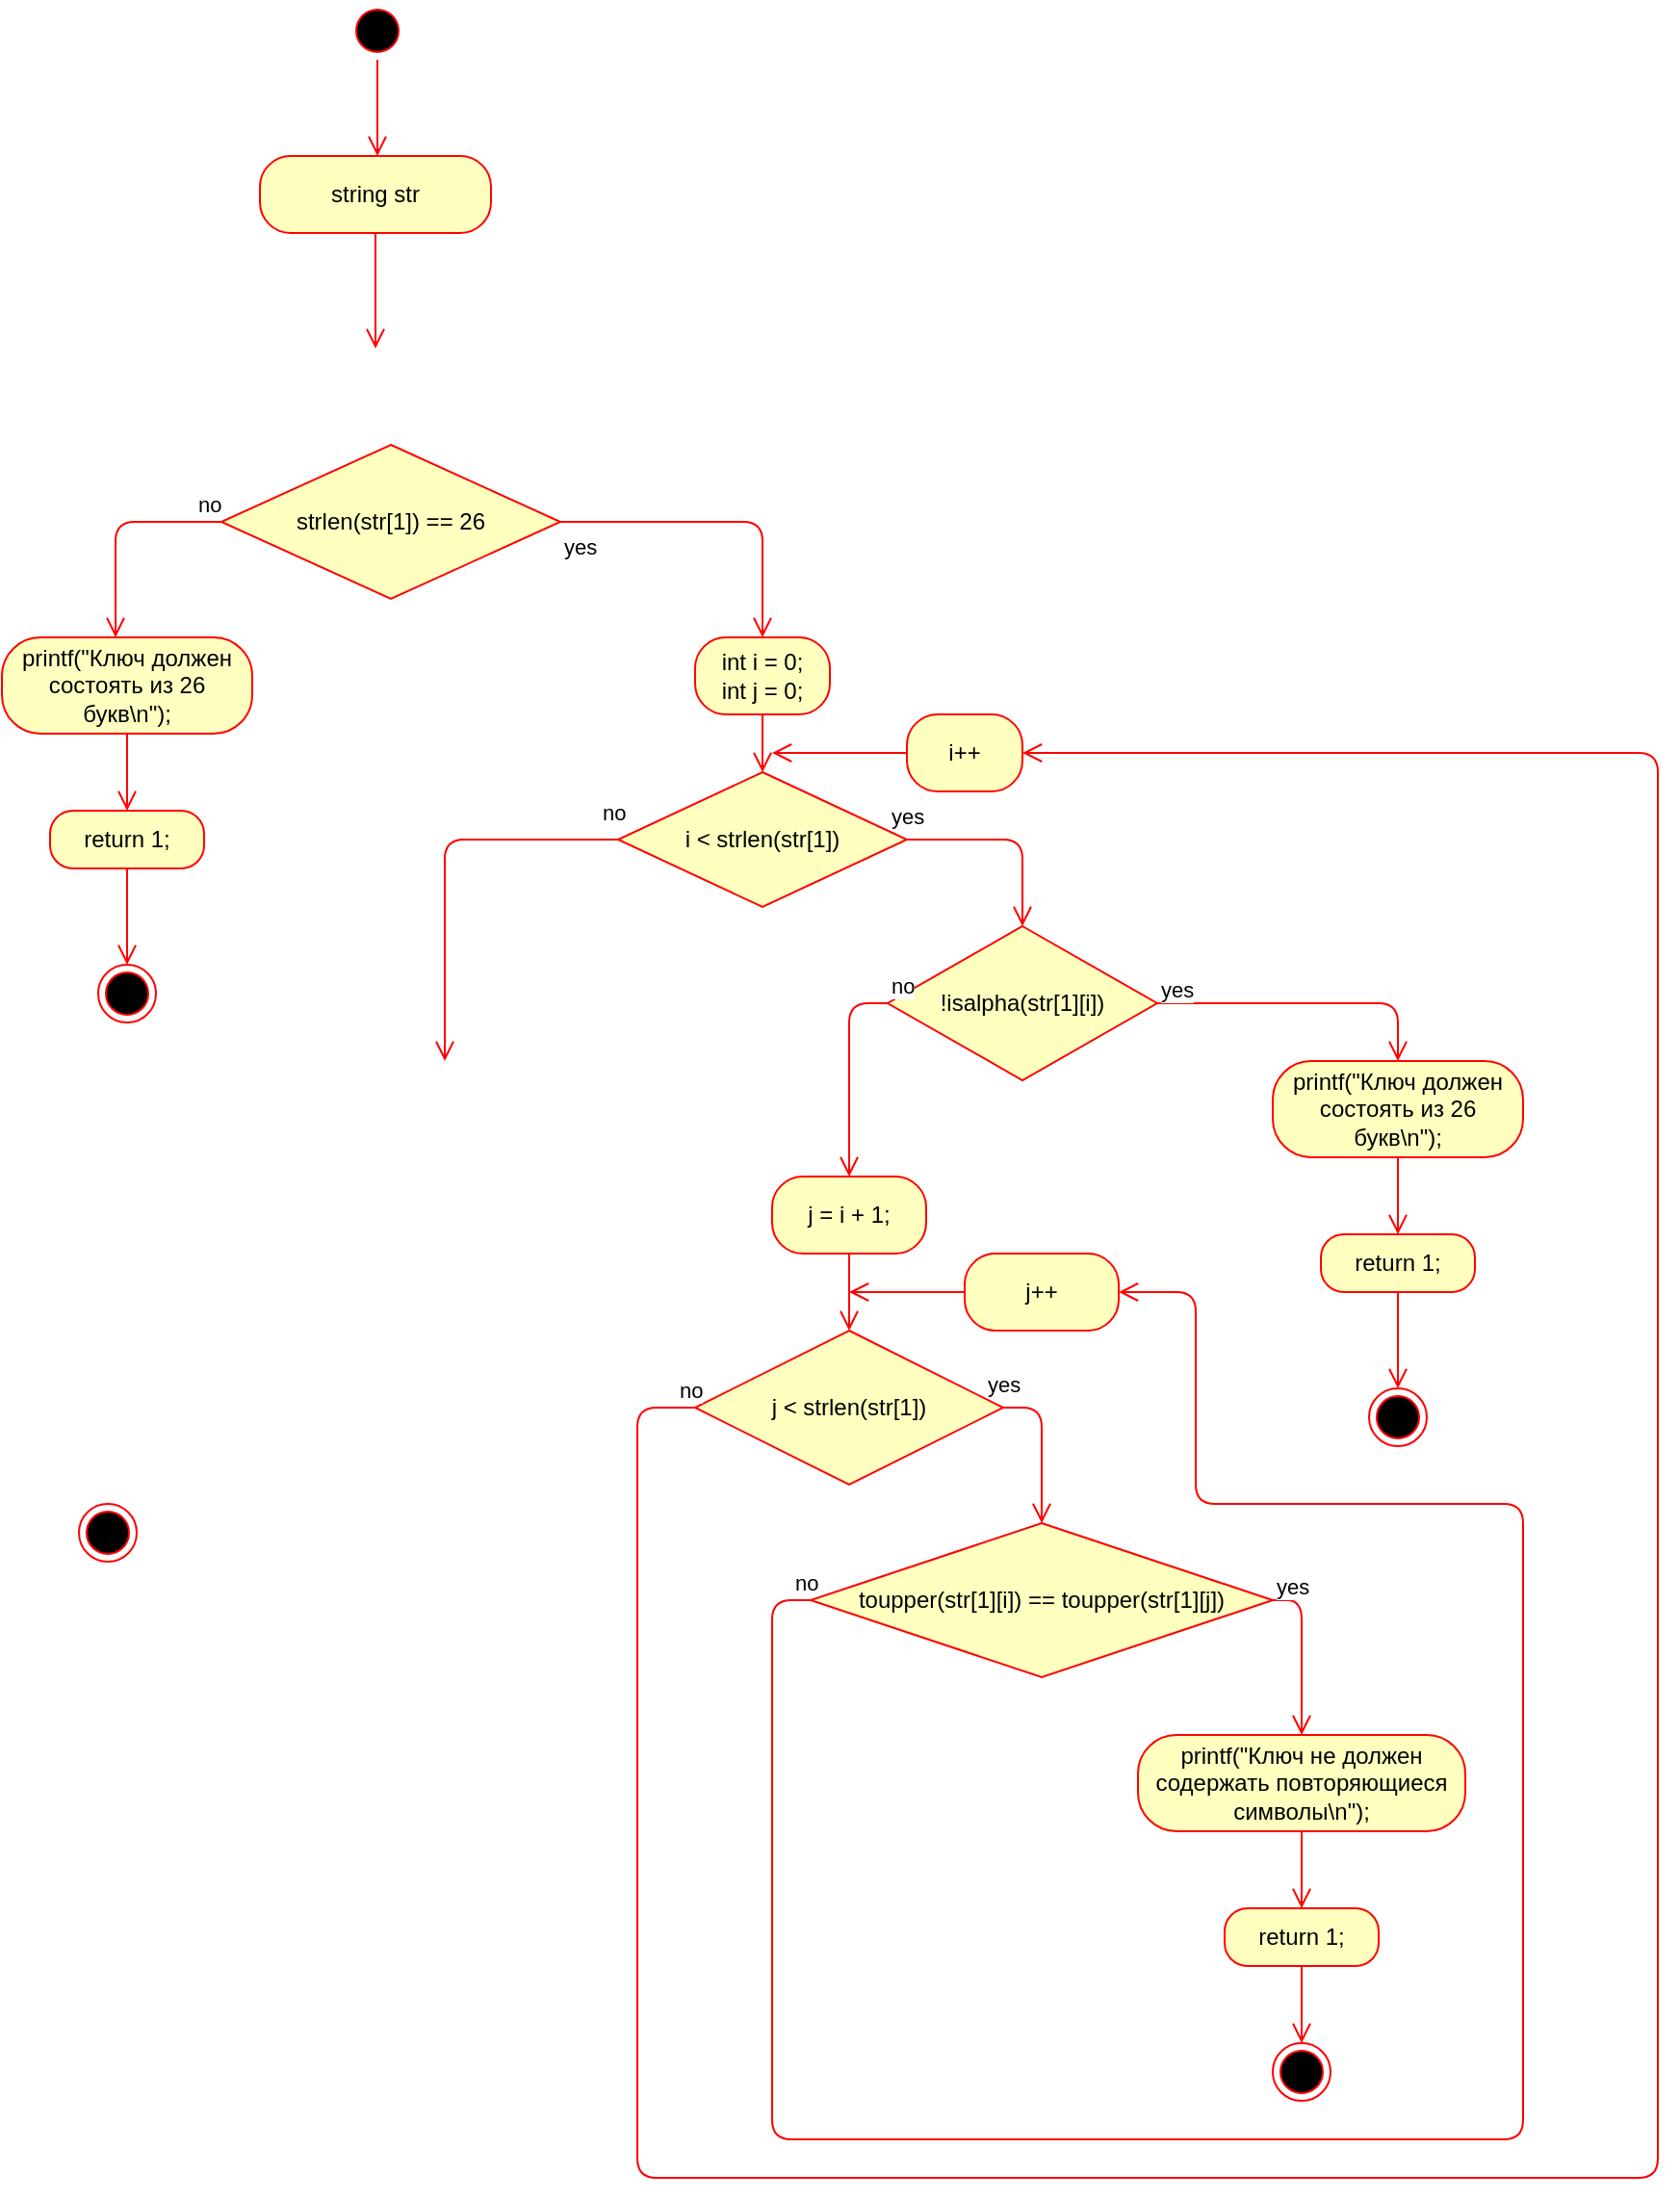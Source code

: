 <mxfile version="13.9.8" type="github">
  <diagram id="gMftlSXkGSuHVQYhd6Ju" name="Page-1">
    <mxGraphModel dx="702" dy="761" grid="1" gridSize="10" guides="1" tooltips="1" connect="1" arrows="1" fold="1" page="1" pageScale="1" pageWidth="827" pageHeight="1169" math="0" shadow="0">
      <root>
        <mxCell id="0" />
        <mxCell id="1" parent="0" />
        <mxCell id="4JtTPFdY17eOpFX0X-39-1" value="" style="ellipse;html=1;shape=endState;fillColor=#000000;strokeColor=#ff0000;" vertex="1" parent="1">
          <mxGeometry x="260" y="790" width="30" height="30" as="geometry" />
        </mxCell>
        <mxCell id="4JtTPFdY17eOpFX0X-39-2" value="" style="ellipse;html=1;shape=startState;fillColor=#000000;strokeColor=#ff0000;" vertex="1" parent="1">
          <mxGeometry x="400" y="10" width="30" height="30" as="geometry" />
        </mxCell>
        <mxCell id="4JtTPFdY17eOpFX0X-39-3" value="" style="edgeStyle=orthogonalEdgeStyle;html=1;verticalAlign=bottom;endArrow=open;endSize=8;strokeColor=#ff0000;" edge="1" source="4JtTPFdY17eOpFX0X-39-2" parent="1">
          <mxGeometry relative="1" as="geometry">
            <mxPoint x="415" y="90" as="targetPoint" />
            <Array as="points">
              <mxPoint x="415" y="60" />
              <mxPoint x="415" y="60" />
            </Array>
          </mxGeometry>
        </mxCell>
        <mxCell id="4JtTPFdY17eOpFX0X-39-4" value="string str&lt;br&gt;" style="rounded=1;whiteSpace=wrap;html=1;arcSize=40;fontColor=#000000;fillColor=#ffffc0;strokeColor=#ff0000;" vertex="1" parent="1">
          <mxGeometry x="354" y="90" width="120" height="40" as="geometry" />
        </mxCell>
        <mxCell id="4JtTPFdY17eOpFX0X-39-5" value="" style="edgeStyle=orthogonalEdgeStyle;html=1;verticalAlign=bottom;endArrow=open;endSize=8;strokeColor=#ff0000;" edge="1" source="4JtTPFdY17eOpFX0X-39-4" parent="1">
          <mxGeometry relative="1" as="geometry">
            <mxPoint x="414" y="190" as="targetPoint" />
          </mxGeometry>
        </mxCell>
        <mxCell id="4JtTPFdY17eOpFX0X-39-6" value="strlen(str[1]) == 26" style="rhombus;whiteSpace=wrap;html=1;fillColor=#ffffc0;strokeColor=#ff0000;" vertex="1" parent="1">
          <mxGeometry x="334" y="240" width="176" height="80" as="geometry" />
        </mxCell>
        <mxCell id="4JtTPFdY17eOpFX0X-39-7" value="no" style="edgeStyle=orthogonalEdgeStyle;html=1;align=left;verticalAlign=bottom;endArrow=open;endSize=8;strokeColor=#ff0000;entryX=0.454;entryY=0;entryDx=0;entryDy=0;entryPerimeter=0;" edge="1" source="4JtTPFdY17eOpFX0X-39-6" parent="1" target="4JtTPFdY17eOpFX0X-39-46">
          <mxGeometry x="-0.756" relative="1" as="geometry">
            <mxPoint x="280" y="340" as="targetPoint" />
            <Array as="points">
              <mxPoint x="279" y="280" />
            </Array>
            <mxPoint as="offset" />
          </mxGeometry>
        </mxCell>
        <mxCell id="4JtTPFdY17eOpFX0X-39-8" value="yes" style="edgeStyle=orthogonalEdgeStyle;html=1;align=left;verticalAlign=top;endArrow=open;endSize=8;strokeColor=#ff0000;exitX=1;exitY=0.5;exitDx=0;exitDy=0;entryX=0.5;entryY=0;entryDx=0;entryDy=0;" edge="1" source="4JtTPFdY17eOpFX0X-39-6" parent="1" target="4JtTPFdY17eOpFX0X-39-9">
          <mxGeometry x="-1" relative="1" as="geometry">
            <mxPoint x="610" y="340" as="targetPoint" />
            <Array as="points">
              <mxPoint x="615" y="280" />
            </Array>
          </mxGeometry>
        </mxCell>
        <mxCell id="4JtTPFdY17eOpFX0X-39-9" value="int i = 0;&lt;br&gt;int j = 0;" style="rounded=1;whiteSpace=wrap;html=1;arcSize=40;fontColor=#000000;fillColor=#ffffc0;strokeColor=#ff0000;" vertex="1" parent="1">
          <mxGeometry x="580" y="340" width="70" height="40" as="geometry" />
        </mxCell>
        <mxCell id="4JtTPFdY17eOpFX0X-39-10" value="" style="edgeStyle=orthogonalEdgeStyle;html=1;verticalAlign=bottom;endArrow=open;endSize=8;strokeColor=#ff0000;entryX=0.5;entryY=0;entryDx=0;entryDy=0;" edge="1" source="4JtTPFdY17eOpFX0X-39-9" parent="1" target="4JtTPFdY17eOpFX0X-39-11">
          <mxGeometry relative="1" as="geometry">
            <mxPoint x="615" y="420" as="targetPoint" />
            <Array as="points" />
          </mxGeometry>
        </mxCell>
        <mxCell id="4JtTPFdY17eOpFX0X-39-11" value="i &amp;lt;&amp;nbsp;strlen(str[1])" style="rhombus;whiteSpace=wrap;html=1;fillColor=#ffffc0;strokeColor=#ff0000;" vertex="1" parent="1">
          <mxGeometry x="540" y="410" width="150" height="70" as="geometry" />
        </mxCell>
        <mxCell id="4JtTPFdY17eOpFX0X-39-12" value="no" style="edgeStyle=orthogonalEdgeStyle;html=1;align=left;verticalAlign=bottom;endArrow=open;endSize=8;strokeColor=#ff0000;" edge="1" source="4JtTPFdY17eOpFX0X-39-11" parent="1">
          <mxGeometry x="-0.902" y="-5" relative="1" as="geometry">
            <mxPoint x="450" y="560" as="targetPoint" />
            <Array as="points">
              <mxPoint x="450" y="445" />
            </Array>
            <mxPoint as="offset" />
          </mxGeometry>
        </mxCell>
        <mxCell id="4JtTPFdY17eOpFX0X-39-13" value="yes" style="edgeStyle=orthogonalEdgeStyle;html=1;align=left;verticalAlign=top;endArrow=open;endSize=8;strokeColor=#ff0000;exitX=1;exitY=0.5;exitDx=0;exitDy=0;" edge="1" source="4JtTPFdY17eOpFX0X-39-11" parent="1">
          <mxGeometry x="-1" y="27" relative="1" as="geometry">
            <mxPoint x="750" y="490" as="targetPoint" />
            <Array as="points">
              <mxPoint x="750" y="445" />
            </Array>
            <mxPoint x="-10" y="2" as="offset" />
          </mxGeometry>
        </mxCell>
        <mxCell id="4JtTPFdY17eOpFX0X-39-14" value="!isalpha(str[1][i])" style="rhombus;whiteSpace=wrap;html=1;fillColor=#ffffc0;strokeColor=#ff0000;" vertex="1" parent="1">
          <mxGeometry x="680" y="490" width="140" height="80" as="geometry" />
        </mxCell>
        <mxCell id="4JtTPFdY17eOpFX0X-39-15" value="no" style="edgeStyle=orthogonalEdgeStyle;html=1;align=left;verticalAlign=bottom;endArrow=open;endSize=8;strokeColor=#ff0000;entryX=0.5;entryY=0;entryDx=0;entryDy=0;" edge="1" source="4JtTPFdY17eOpFX0X-39-14" parent="1" target="4JtTPFdY17eOpFX0X-39-25">
          <mxGeometry x="-1" relative="1" as="geometry">
            <mxPoint x="660" y="620" as="targetPoint" />
            <Array as="points">
              <mxPoint x="660" y="530" />
            </Array>
          </mxGeometry>
        </mxCell>
        <mxCell id="4JtTPFdY17eOpFX0X-39-16" value="yes" style="edgeStyle=orthogonalEdgeStyle;html=1;align=left;verticalAlign=top;endArrow=open;endSize=8;strokeColor=#ff0000;entryX=0.5;entryY=0;entryDx=0;entryDy=0;" edge="1" source="4JtTPFdY17eOpFX0X-39-14" parent="1" target="4JtTPFdY17eOpFX0X-39-17">
          <mxGeometry x="-1" y="20" relative="1" as="geometry">
            <mxPoint x="870" y="590" as="targetPoint" />
            <Array as="points">
              <mxPoint x="945" y="530" />
            </Array>
            <mxPoint as="offset" />
          </mxGeometry>
        </mxCell>
        <mxCell id="4JtTPFdY17eOpFX0X-39-17" value="printf(&quot;Ключ должен состоять из 26 букв\n&quot;);" style="rounded=1;whiteSpace=wrap;html=1;arcSize=40;fontColor=#000000;fillColor=#ffffc0;strokeColor=#ff0000;" vertex="1" parent="1">
          <mxGeometry x="880" y="560" width="130" height="50" as="geometry" />
        </mxCell>
        <mxCell id="4JtTPFdY17eOpFX0X-39-18" value="" style="edgeStyle=orthogonalEdgeStyle;html=1;verticalAlign=bottom;endArrow=open;endSize=8;strokeColor=#ff0000;entryX=0.5;entryY=0;entryDx=0;entryDy=0;" edge="1" source="4JtTPFdY17eOpFX0X-39-17" parent="1" target="4JtTPFdY17eOpFX0X-39-20">
          <mxGeometry relative="1" as="geometry">
            <mxPoint x="945" y="650" as="targetPoint" />
            <Array as="points" />
          </mxGeometry>
        </mxCell>
        <mxCell id="4JtTPFdY17eOpFX0X-39-20" value="return 1;" style="rounded=1;whiteSpace=wrap;html=1;arcSize=40;fontColor=#000000;fillColor=#ffffc0;strokeColor=#ff0000;" vertex="1" parent="1">
          <mxGeometry x="905" y="650" width="80" height="30" as="geometry" />
        </mxCell>
        <mxCell id="4JtTPFdY17eOpFX0X-39-21" value="" style="edgeStyle=orthogonalEdgeStyle;html=1;verticalAlign=bottom;endArrow=open;endSize=8;strokeColor=#ff0000;entryX=0.5;entryY=0;entryDx=0;entryDy=0;" edge="1" source="4JtTPFdY17eOpFX0X-39-20" parent="1" target="4JtTPFdY17eOpFX0X-39-23">
          <mxGeometry relative="1" as="geometry">
            <mxPoint x="945" y="730" as="targetPoint" />
            <Array as="points" />
          </mxGeometry>
        </mxCell>
        <mxCell id="4JtTPFdY17eOpFX0X-39-23" value="" style="ellipse;html=1;shape=endState;fillColor=#000000;strokeColor=#ff0000;" vertex="1" parent="1">
          <mxGeometry x="930" y="730" width="30" height="30" as="geometry" />
        </mxCell>
        <mxCell id="4JtTPFdY17eOpFX0X-39-25" value="j = i + 1;" style="rounded=1;whiteSpace=wrap;html=1;arcSize=40;fontColor=#000000;fillColor=#ffffc0;strokeColor=#ff0000;" vertex="1" parent="1">
          <mxGeometry x="620" y="620" width="80" height="40" as="geometry" />
        </mxCell>
        <mxCell id="4JtTPFdY17eOpFX0X-39-26" value="" style="edgeStyle=orthogonalEdgeStyle;html=1;verticalAlign=bottom;endArrow=open;endSize=8;strokeColor=#ff0000;entryX=0.5;entryY=0;entryDx=0;entryDy=0;" edge="1" source="4JtTPFdY17eOpFX0X-39-25" parent="1" target="4JtTPFdY17eOpFX0X-39-29">
          <mxGeometry relative="1" as="geometry">
            <mxPoint x="660" y="690" as="targetPoint" />
          </mxGeometry>
        </mxCell>
        <mxCell id="4JtTPFdY17eOpFX0X-39-29" value="j &amp;lt;&amp;nbsp;strlen(str[1])" style="rhombus;whiteSpace=wrap;html=1;fillColor=#ffffc0;strokeColor=#ff0000;" vertex="1" parent="1">
          <mxGeometry x="580" y="700" width="160" height="80" as="geometry" />
        </mxCell>
        <mxCell id="4JtTPFdY17eOpFX0X-39-30" value="no" style="edgeStyle=orthogonalEdgeStyle;html=1;align=left;verticalAlign=bottom;endArrow=open;endSize=8;strokeColor=#ff0000;exitX=0;exitY=0.5;exitDx=0;exitDy=0;entryX=1;entryY=0.5;entryDx=0;entryDy=0;" edge="1" parent="1" source="4JtTPFdY17eOpFX0X-39-29" target="4JtTPFdY17eOpFX0X-39-44">
          <mxGeometry x="-0.99" relative="1" as="geometry">
            <mxPoint x="520" y="780" as="targetPoint" />
            <Array as="points">
              <mxPoint x="550" y="740" />
              <mxPoint x="550" y="1140" />
              <mxPoint x="1080" y="1140" />
              <mxPoint x="1080" y="400" />
            </Array>
            <mxPoint as="offset" />
          </mxGeometry>
        </mxCell>
        <mxCell id="4JtTPFdY17eOpFX0X-39-31" value="yes" style="edgeStyle=orthogonalEdgeStyle;html=1;align=left;verticalAlign=top;endArrow=open;endSize=8;strokeColor=#ff0000;exitX=1;exitY=0.5;exitDx=0;exitDy=0;entryX=0.5;entryY=0;entryDx=0;entryDy=0;" edge="1" parent="1" source="4JtTPFdY17eOpFX0X-39-29" target="4JtTPFdY17eOpFX0X-39-32">
          <mxGeometry x="-1" y="27" relative="1" as="geometry">
            <mxPoint x="790" y="790" as="targetPoint" />
            <Array as="points">
              <mxPoint x="760" y="740" />
            </Array>
            <mxPoint x="-10" y="2" as="offset" />
          </mxGeometry>
        </mxCell>
        <mxCell id="4JtTPFdY17eOpFX0X-39-32" value="toupper(str[1][i]) == toupper(str[1][j])" style="rhombus;whiteSpace=wrap;html=1;fillColor=#ffffc0;strokeColor=#ff0000;" vertex="1" parent="1">
          <mxGeometry x="640" y="800" width="240" height="80" as="geometry" />
        </mxCell>
        <mxCell id="4JtTPFdY17eOpFX0X-39-33" value="no" style="edgeStyle=orthogonalEdgeStyle;html=1;align=left;verticalAlign=bottom;endArrow=open;endSize=8;strokeColor=#ff0000;entryX=0.5;entryY=0;entryDx=0;entryDy=0;" edge="1" source="4JtTPFdY17eOpFX0X-39-32" parent="1" target="4JtTPFdY17eOpFX0X-39-37">
          <mxGeometry x="-1" y="-250" relative="1" as="geometry">
            <mxPoint x="900" y="910" as="targetPoint" />
            <Array as="points">
              <mxPoint x="895" y="840" />
            </Array>
            <mxPoint x="-250" y="-250" as="offset" />
          </mxGeometry>
        </mxCell>
        <mxCell id="4JtTPFdY17eOpFX0X-39-34" value="yes" style="edgeStyle=orthogonalEdgeStyle;html=1;align=left;verticalAlign=top;endArrow=open;endSize=8;strokeColor=#ff0000;entryX=1;entryY=0.5;entryDx=0;entryDy=0;" edge="1" source="4JtTPFdY17eOpFX0X-39-32" parent="1" target="4JtTPFdY17eOpFX0X-39-42">
          <mxGeometry x="-1" y="-241" relative="1" as="geometry">
            <mxPoint x="620" y="890" as="targetPoint" />
            <Array as="points">
              <mxPoint x="620" y="840" />
              <mxPoint x="620" y="1120" />
              <mxPoint x="1010" y="1120" />
              <mxPoint x="1010" y="790" />
              <mxPoint x="840" y="790" />
              <mxPoint x="840" y="680" />
            </Array>
            <mxPoint x="240" y="221" as="offset" />
          </mxGeometry>
        </mxCell>
        <mxCell id="4JtTPFdY17eOpFX0X-39-37" value="printf(&quot;Ключ не должен содержать повторяющиеся символы\n&quot;);" style="rounded=1;whiteSpace=wrap;html=1;arcSize=40;fontColor=#000000;fillColor=#ffffc0;strokeColor=#ff0000;" vertex="1" parent="1">
          <mxGeometry x="810" y="910" width="170" height="50" as="geometry" />
        </mxCell>
        <mxCell id="4JtTPFdY17eOpFX0X-39-38" value="" style="edgeStyle=orthogonalEdgeStyle;html=1;verticalAlign=bottom;endArrow=open;endSize=8;strokeColor=#ff0000;entryX=0.5;entryY=0;entryDx=0;entryDy=0;" edge="1" parent="1" source="4JtTPFdY17eOpFX0X-39-37" target="4JtTPFdY17eOpFX0X-39-39">
          <mxGeometry relative="1" as="geometry">
            <mxPoint x="895" y="1000" as="targetPoint" />
            <Array as="points" />
          </mxGeometry>
        </mxCell>
        <mxCell id="4JtTPFdY17eOpFX0X-39-39" value="return 1;" style="rounded=1;whiteSpace=wrap;html=1;arcSize=40;fontColor=#000000;fillColor=#ffffc0;strokeColor=#ff0000;" vertex="1" parent="1">
          <mxGeometry x="855" y="1000" width="80" height="30" as="geometry" />
        </mxCell>
        <mxCell id="4JtTPFdY17eOpFX0X-39-40" value="" style="edgeStyle=orthogonalEdgeStyle;html=1;verticalAlign=bottom;endArrow=open;endSize=8;strokeColor=#ff0000;entryX=0.5;entryY=0;entryDx=0;entryDy=0;" edge="1" parent="1" source="4JtTPFdY17eOpFX0X-39-39" target="4JtTPFdY17eOpFX0X-39-41">
          <mxGeometry relative="1" as="geometry">
            <mxPoint x="895" y="1080" as="targetPoint" />
            <Array as="points" />
          </mxGeometry>
        </mxCell>
        <mxCell id="4JtTPFdY17eOpFX0X-39-41" value="" style="ellipse;html=1;shape=endState;fillColor=#000000;strokeColor=#ff0000;" vertex="1" parent="1">
          <mxGeometry x="880" y="1070" width="30" height="30" as="geometry" />
        </mxCell>
        <mxCell id="4JtTPFdY17eOpFX0X-39-42" value="j++" style="rounded=1;whiteSpace=wrap;html=1;arcSize=40;fontColor=#000000;fillColor=#ffffc0;strokeColor=#ff0000;" vertex="1" parent="1">
          <mxGeometry x="720" y="660" width="80" height="40" as="geometry" />
        </mxCell>
        <mxCell id="4JtTPFdY17eOpFX0X-39-43" value="" style="edgeStyle=orthogonalEdgeStyle;html=1;verticalAlign=bottom;endArrow=open;endSize=8;strokeColor=#ff0000;" edge="1" source="4JtTPFdY17eOpFX0X-39-42" parent="1">
          <mxGeometry relative="1" as="geometry">
            <mxPoint x="660" y="680" as="targetPoint" />
            <Array as="points">
              <mxPoint x="710" y="680" />
              <mxPoint x="710" y="680" />
            </Array>
          </mxGeometry>
        </mxCell>
        <mxCell id="4JtTPFdY17eOpFX0X-39-44" value="i++" style="rounded=1;whiteSpace=wrap;html=1;arcSize=40;fontColor=#000000;fillColor=#ffffc0;strokeColor=#ff0000;" vertex="1" parent="1">
          <mxGeometry x="690" y="380" width="60" height="40" as="geometry" />
        </mxCell>
        <mxCell id="4JtTPFdY17eOpFX0X-39-45" value="" style="edgeStyle=orthogonalEdgeStyle;html=1;verticalAlign=bottom;endArrow=open;endSize=8;strokeColor=#ff0000;" edge="1" source="4JtTPFdY17eOpFX0X-39-44" parent="1">
          <mxGeometry relative="1" as="geometry">
            <mxPoint x="620" y="400" as="targetPoint" />
            <Array as="points">
              <mxPoint x="670" y="400" />
              <mxPoint x="670" y="400" />
            </Array>
          </mxGeometry>
        </mxCell>
        <mxCell id="4JtTPFdY17eOpFX0X-39-46" value="printf(&quot;Ключ должен состоять из 26 букв\n&quot;);" style="rounded=1;whiteSpace=wrap;html=1;arcSize=40;fontColor=#000000;fillColor=#ffffc0;strokeColor=#ff0000;" vertex="1" parent="1">
          <mxGeometry x="220" y="340" width="130" height="50" as="geometry" />
        </mxCell>
        <mxCell id="4JtTPFdY17eOpFX0X-39-47" value="" style="edgeStyle=orthogonalEdgeStyle;html=1;verticalAlign=bottom;endArrow=open;endSize=8;strokeColor=#ff0000;entryX=0.5;entryY=0;entryDx=0;entryDy=0;" edge="1" parent="1" source="4JtTPFdY17eOpFX0X-39-46" target="4JtTPFdY17eOpFX0X-39-48">
          <mxGeometry relative="1" as="geometry">
            <mxPoint x="285" y="430" as="targetPoint" />
            <Array as="points" />
          </mxGeometry>
        </mxCell>
        <mxCell id="4JtTPFdY17eOpFX0X-39-48" value="return 1;" style="rounded=1;whiteSpace=wrap;html=1;arcSize=40;fontColor=#000000;fillColor=#ffffc0;strokeColor=#ff0000;" vertex="1" parent="1">
          <mxGeometry x="245" y="430" width="80" height="30" as="geometry" />
        </mxCell>
        <mxCell id="4JtTPFdY17eOpFX0X-39-49" value="" style="edgeStyle=orthogonalEdgeStyle;html=1;verticalAlign=bottom;endArrow=open;endSize=8;strokeColor=#ff0000;entryX=0.5;entryY=0;entryDx=0;entryDy=0;" edge="1" parent="1" source="4JtTPFdY17eOpFX0X-39-48" target="4JtTPFdY17eOpFX0X-39-50">
          <mxGeometry relative="1" as="geometry">
            <mxPoint x="285" y="510" as="targetPoint" />
            <Array as="points" />
          </mxGeometry>
        </mxCell>
        <mxCell id="4JtTPFdY17eOpFX0X-39-50" value="" style="ellipse;html=1;shape=endState;fillColor=#000000;strokeColor=#ff0000;" vertex="1" parent="1">
          <mxGeometry x="270" y="510" width="30" height="30" as="geometry" />
        </mxCell>
      </root>
    </mxGraphModel>
  </diagram>
</mxfile>
